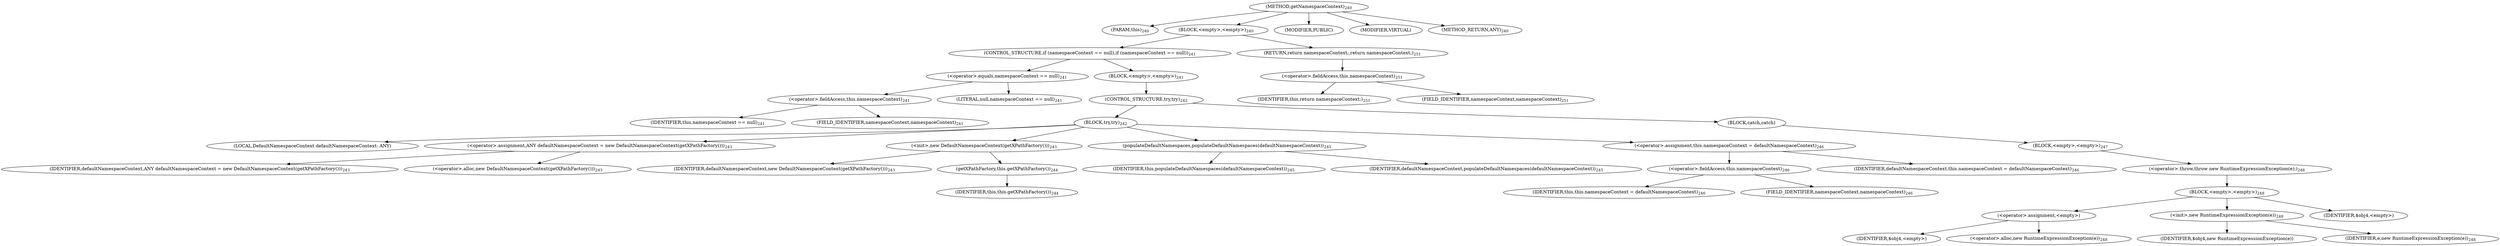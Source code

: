 digraph "getNamespaceContext" {  
"505" [label = <(METHOD,getNamespaceContext)<SUB>240</SUB>> ]
"42" [label = <(PARAM,this)<SUB>240</SUB>> ]
"506" [label = <(BLOCK,&lt;empty&gt;,&lt;empty&gt;)<SUB>240</SUB>> ]
"507" [label = <(CONTROL_STRUCTURE,if (namespaceContext == null),if (namespaceContext == null))<SUB>241</SUB>> ]
"508" [label = <(&lt;operator&gt;.equals,namespaceContext == null)<SUB>241</SUB>> ]
"509" [label = <(&lt;operator&gt;.fieldAccess,this.namespaceContext)<SUB>241</SUB>> ]
"510" [label = <(IDENTIFIER,this,namespaceContext == null)<SUB>241</SUB>> ]
"511" [label = <(FIELD_IDENTIFIER,namespaceContext,namespaceContext)<SUB>241</SUB>> ]
"512" [label = <(LITERAL,null,namespaceContext == null)<SUB>241</SUB>> ]
"513" [label = <(BLOCK,&lt;empty&gt;,&lt;empty&gt;)<SUB>241</SUB>> ]
"514" [label = <(CONTROL_STRUCTURE,try,try)<SUB>242</SUB>> ]
"515" [label = <(BLOCK,try,try)<SUB>242</SUB>> ]
"44" [label = <(LOCAL,DefaultNamespaceContext defaultNamespaceContext: ANY)> ]
"516" [label = <(&lt;operator&gt;.assignment,ANY defaultNamespaceContext = new DefaultNamespaceContext(getXPathFactory()))<SUB>243</SUB>> ]
"517" [label = <(IDENTIFIER,defaultNamespaceContext,ANY defaultNamespaceContext = new DefaultNamespaceContext(getXPathFactory()))<SUB>243</SUB>> ]
"518" [label = <(&lt;operator&gt;.alloc,new DefaultNamespaceContext(getXPathFactory()))<SUB>243</SUB>> ]
"519" [label = <(&lt;init&gt;,new DefaultNamespaceContext(getXPathFactory()))<SUB>243</SUB>> ]
"43" [label = <(IDENTIFIER,defaultNamespaceContext,new DefaultNamespaceContext(getXPathFactory()))<SUB>243</SUB>> ]
"520" [label = <(getXPathFactory,this.getXPathFactory())<SUB>244</SUB>> ]
"41" [label = <(IDENTIFIER,this,this.getXPathFactory())<SUB>244</SUB>> ]
"521" [label = <(populateDefaultNamespaces,populateDefaultNamespaces(defaultNamespaceContext))<SUB>245</SUB>> ]
"45" [label = <(IDENTIFIER,this,populateDefaultNamespaces(defaultNamespaceContext))<SUB>245</SUB>> ]
"522" [label = <(IDENTIFIER,defaultNamespaceContext,populateDefaultNamespaces(defaultNamespaceContext))<SUB>245</SUB>> ]
"523" [label = <(&lt;operator&gt;.assignment,this.namespaceContext = defaultNamespaceContext)<SUB>246</SUB>> ]
"524" [label = <(&lt;operator&gt;.fieldAccess,this.namespaceContext)<SUB>246</SUB>> ]
"525" [label = <(IDENTIFIER,this,this.namespaceContext = defaultNamespaceContext)<SUB>246</SUB>> ]
"526" [label = <(FIELD_IDENTIFIER,namespaceContext,namespaceContext)<SUB>246</SUB>> ]
"527" [label = <(IDENTIFIER,defaultNamespaceContext,this.namespaceContext = defaultNamespaceContext)<SUB>246</SUB>> ]
"528" [label = <(BLOCK,catch,catch)> ]
"529" [label = <(BLOCK,&lt;empty&gt;,&lt;empty&gt;)<SUB>247</SUB>> ]
"530" [label = <(&lt;operator&gt;.throw,throw new RuntimeExpressionException(e);)<SUB>248</SUB>> ]
"531" [label = <(BLOCK,&lt;empty&gt;,&lt;empty&gt;)<SUB>248</SUB>> ]
"532" [label = <(&lt;operator&gt;.assignment,&lt;empty&gt;)> ]
"533" [label = <(IDENTIFIER,$obj4,&lt;empty&gt;)> ]
"534" [label = <(&lt;operator&gt;.alloc,new RuntimeExpressionException(e))<SUB>248</SUB>> ]
"535" [label = <(&lt;init&gt;,new RuntimeExpressionException(e))<SUB>248</SUB>> ]
"536" [label = <(IDENTIFIER,$obj4,new RuntimeExpressionException(e))> ]
"537" [label = <(IDENTIFIER,e,new RuntimeExpressionException(e))<SUB>248</SUB>> ]
"538" [label = <(IDENTIFIER,$obj4,&lt;empty&gt;)> ]
"539" [label = <(RETURN,return namespaceContext;,return namespaceContext;)<SUB>251</SUB>> ]
"540" [label = <(&lt;operator&gt;.fieldAccess,this.namespaceContext)<SUB>251</SUB>> ]
"541" [label = <(IDENTIFIER,this,return namespaceContext;)<SUB>251</SUB>> ]
"542" [label = <(FIELD_IDENTIFIER,namespaceContext,namespaceContext)<SUB>251</SUB>> ]
"543" [label = <(MODIFIER,PUBLIC)> ]
"544" [label = <(MODIFIER,VIRTUAL)> ]
"545" [label = <(METHOD_RETURN,ANY)<SUB>240</SUB>> ]
  "505" -> "42" 
  "505" -> "506" 
  "505" -> "543" 
  "505" -> "544" 
  "505" -> "545" 
  "506" -> "507" 
  "506" -> "539" 
  "507" -> "508" 
  "507" -> "513" 
  "508" -> "509" 
  "508" -> "512" 
  "509" -> "510" 
  "509" -> "511" 
  "513" -> "514" 
  "514" -> "515" 
  "514" -> "528" 
  "515" -> "44" 
  "515" -> "516" 
  "515" -> "519" 
  "515" -> "521" 
  "515" -> "523" 
  "516" -> "517" 
  "516" -> "518" 
  "519" -> "43" 
  "519" -> "520" 
  "520" -> "41" 
  "521" -> "45" 
  "521" -> "522" 
  "523" -> "524" 
  "523" -> "527" 
  "524" -> "525" 
  "524" -> "526" 
  "528" -> "529" 
  "529" -> "530" 
  "530" -> "531" 
  "531" -> "532" 
  "531" -> "535" 
  "531" -> "538" 
  "532" -> "533" 
  "532" -> "534" 
  "535" -> "536" 
  "535" -> "537" 
  "539" -> "540" 
  "540" -> "541" 
  "540" -> "542" 
}
